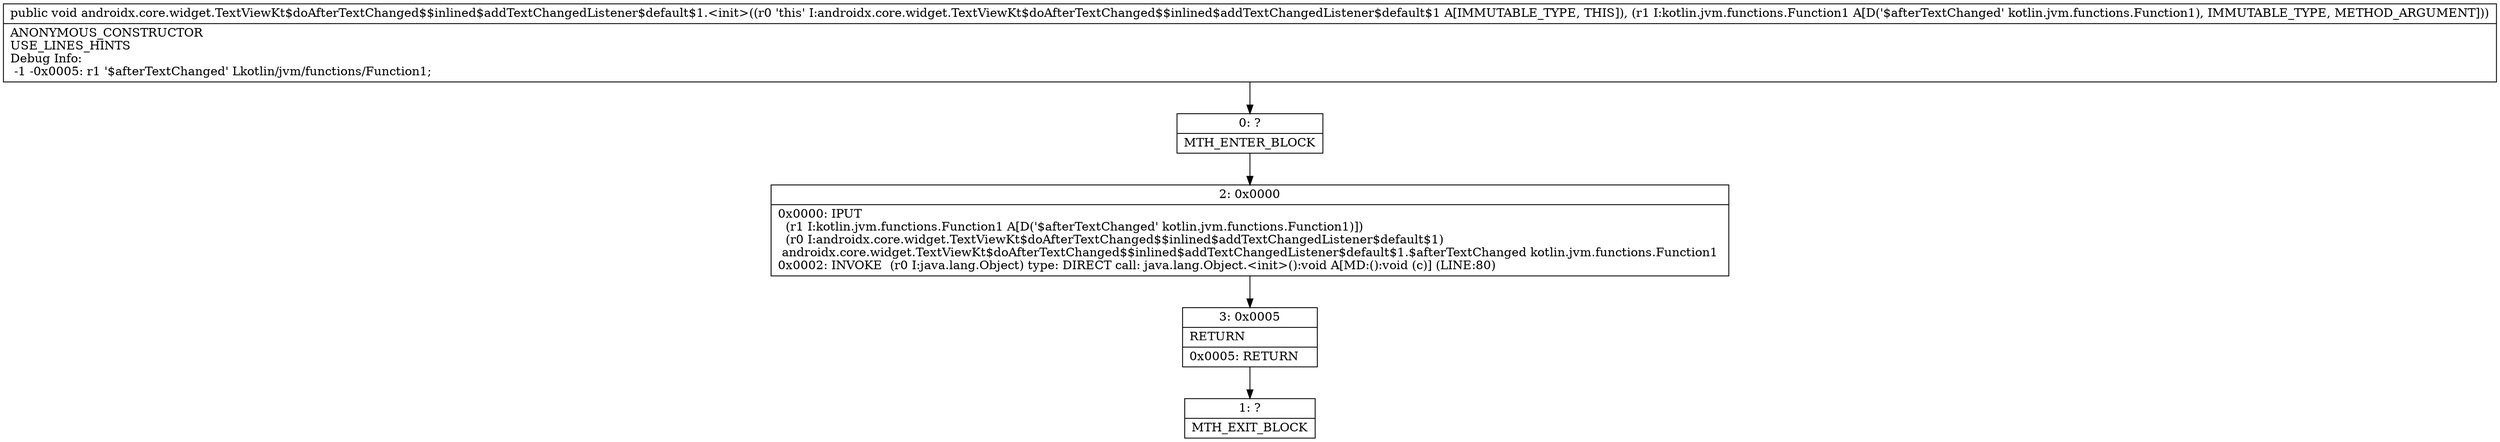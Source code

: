 digraph "CFG forandroidx.core.widget.TextViewKt$doAfterTextChanged$$inlined$addTextChangedListener$default$1.\<init\>(Lkotlin\/jvm\/functions\/Function1;)V" {
Node_0 [shape=record,label="{0\:\ ?|MTH_ENTER_BLOCK\l}"];
Node_2 [shape=record,label="{2\:\ 0x0000|0x0000: IPUT  \l  (r1 I:kotlin.jvm.functions.Function1 A[D('$afterTextChanged' kotlin.jvm.functions.Function1)])\l  (r0 I:androidx.core.widget.TextViewKt$doAfterTextChanged$$inlined$addTextChangedListener$default$1)\l androidx.core.widget.TextViewKt$doAfterTextChanged$$inlined$addTextChangedListener$default$1.$afterTextChanged kotlin.jvm.functions.Function1 \l0x0002: INVOKE  (r0 I:java.lang.Object) type: DIRECT call: java.lang.Object.\<init\>():void A[MD:():void (c)] (LINE:80)\l}"];
Node_3 [shape=record,label="{3\:\ 0x0005|RETURN\l|0x0005: RETURN   \l}"];
Node_1 [shape=record,label="{1\:\ ?|MTH_EXIT_BLOCK\l}"];
MethodNode[shape=record,label="{public void androidx.core.widget.TextViewKt$doAfterTextChanged$$inlined$addTextChangedListener$default$1.\<init\>((r0 'this' I:androidx.core.widget.TextViewKt$doAfterTextChanged$$inlined$addTextChangedListener$default$1 A[IMMUTABLE_TYPE, THIS]), (r1 I:kotlin.jvm.functions.Function1 A[D('$afterTextChanged' kotlin.jvm.functions.Function1), IMMUTABLE_TYPE, METHOD_ARGUMENT]))  | ANONYMOUS_CONSTRUCTOR\lUSE_LINES_HINTS\lDebug Info:\l  \-1 \-0x0005: r1 '$afterTextChanged' Lkotlin\/jvm\/functions\/Function1;\l}"];
MethodNode -> Node_0;Node_0 -> Node_2;
Node_2 -> Node_3;
Node_3 -> Node_1;
}

